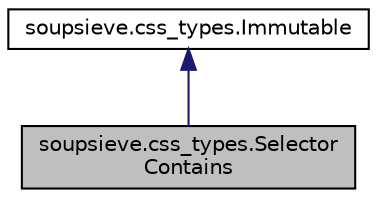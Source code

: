 digraph "soupsieve.css_types.SelectorContains"
{
 // LATEX_PDF_SIZE
  edge [fontname="Helvetica",fontsize="10",labelfontname="Helvetica",labelfontsize="10"];
  node [fontname="Helvetica",fontsize="10",shape=record];
  Node1 [label="soupsieve.css_types.Selector\lContains",height=0.2,width=0.4,color="black", fillcolor="grey75", style="filled", fontcolor="black",tooltip=" "];
  Node2 -> Node1 [dir="back",color="midnightblue",fontsize="10",style="solid",fontname="Helvetica"];
  Node2 [label="soupsieve.css_types.Immutable",height=0.2,width=0.4,color="black", fillcolor="white", style="filled",URL="$classsoupsieve_1_1css__types_1_1Immutable.html",tooltip=" "];
}
